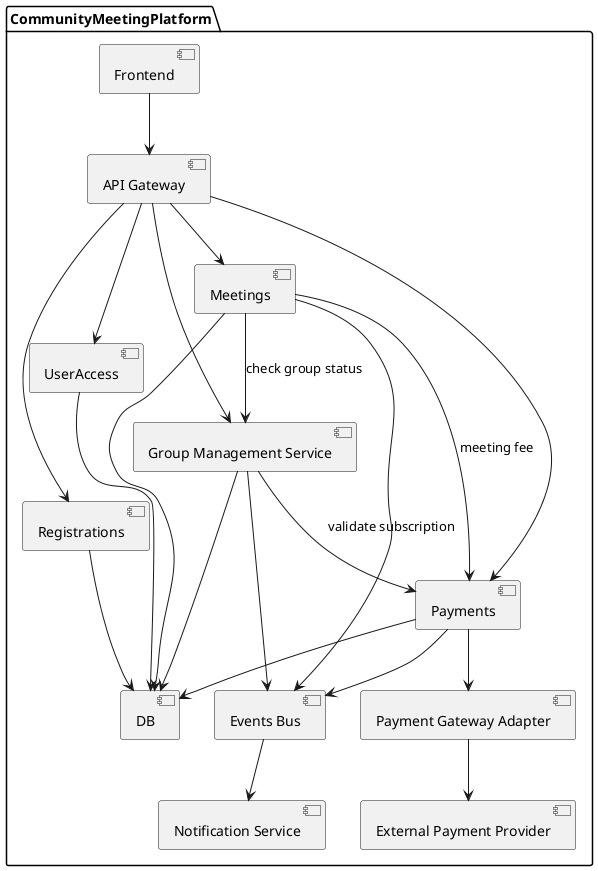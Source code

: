 @startuml
package CommunityMeetingPlatform {

[Frontend] as WebClient
[API Gateway] as APIGW
[UserAccess] as UserAccess
[Registrations] as Registrations
[Group Management Service] as GroupSvc
[Meetings] as MeetingSvc
[Payments] as PaySvc
[Payment Gateway Adapter] as PayAdapter
[External Payment Provider] as ExtPay
[Notification Service] as NotiSvc
[Events Bus] as EventBus
[DB] as DB

WebClient --> APIGW

APIGW --> UserAccess
APIGW --> Registrations
APIGW --> GroupSvc
APIGW --> MeetingSvc
APIGW --> PaySvc

GroupSvc --> PaySvc : validate subscription
MeetingSvc --> GroupSvc : check group status
MeetingSvc --> PaySvc : meeting fee

UserAccess --> DB
Registrations --> DB
GroupSvc --> DB
MeetingSvc --> DB
PaySvc --> DB

PaySvc --> PayAdapter
PayAdapter --> ExtPay

PaySvc --> EventBus
GroupSvc --> EventBus
MeetingSvc --> EventBus
EventBus --> NotiSvc
}
@enduml